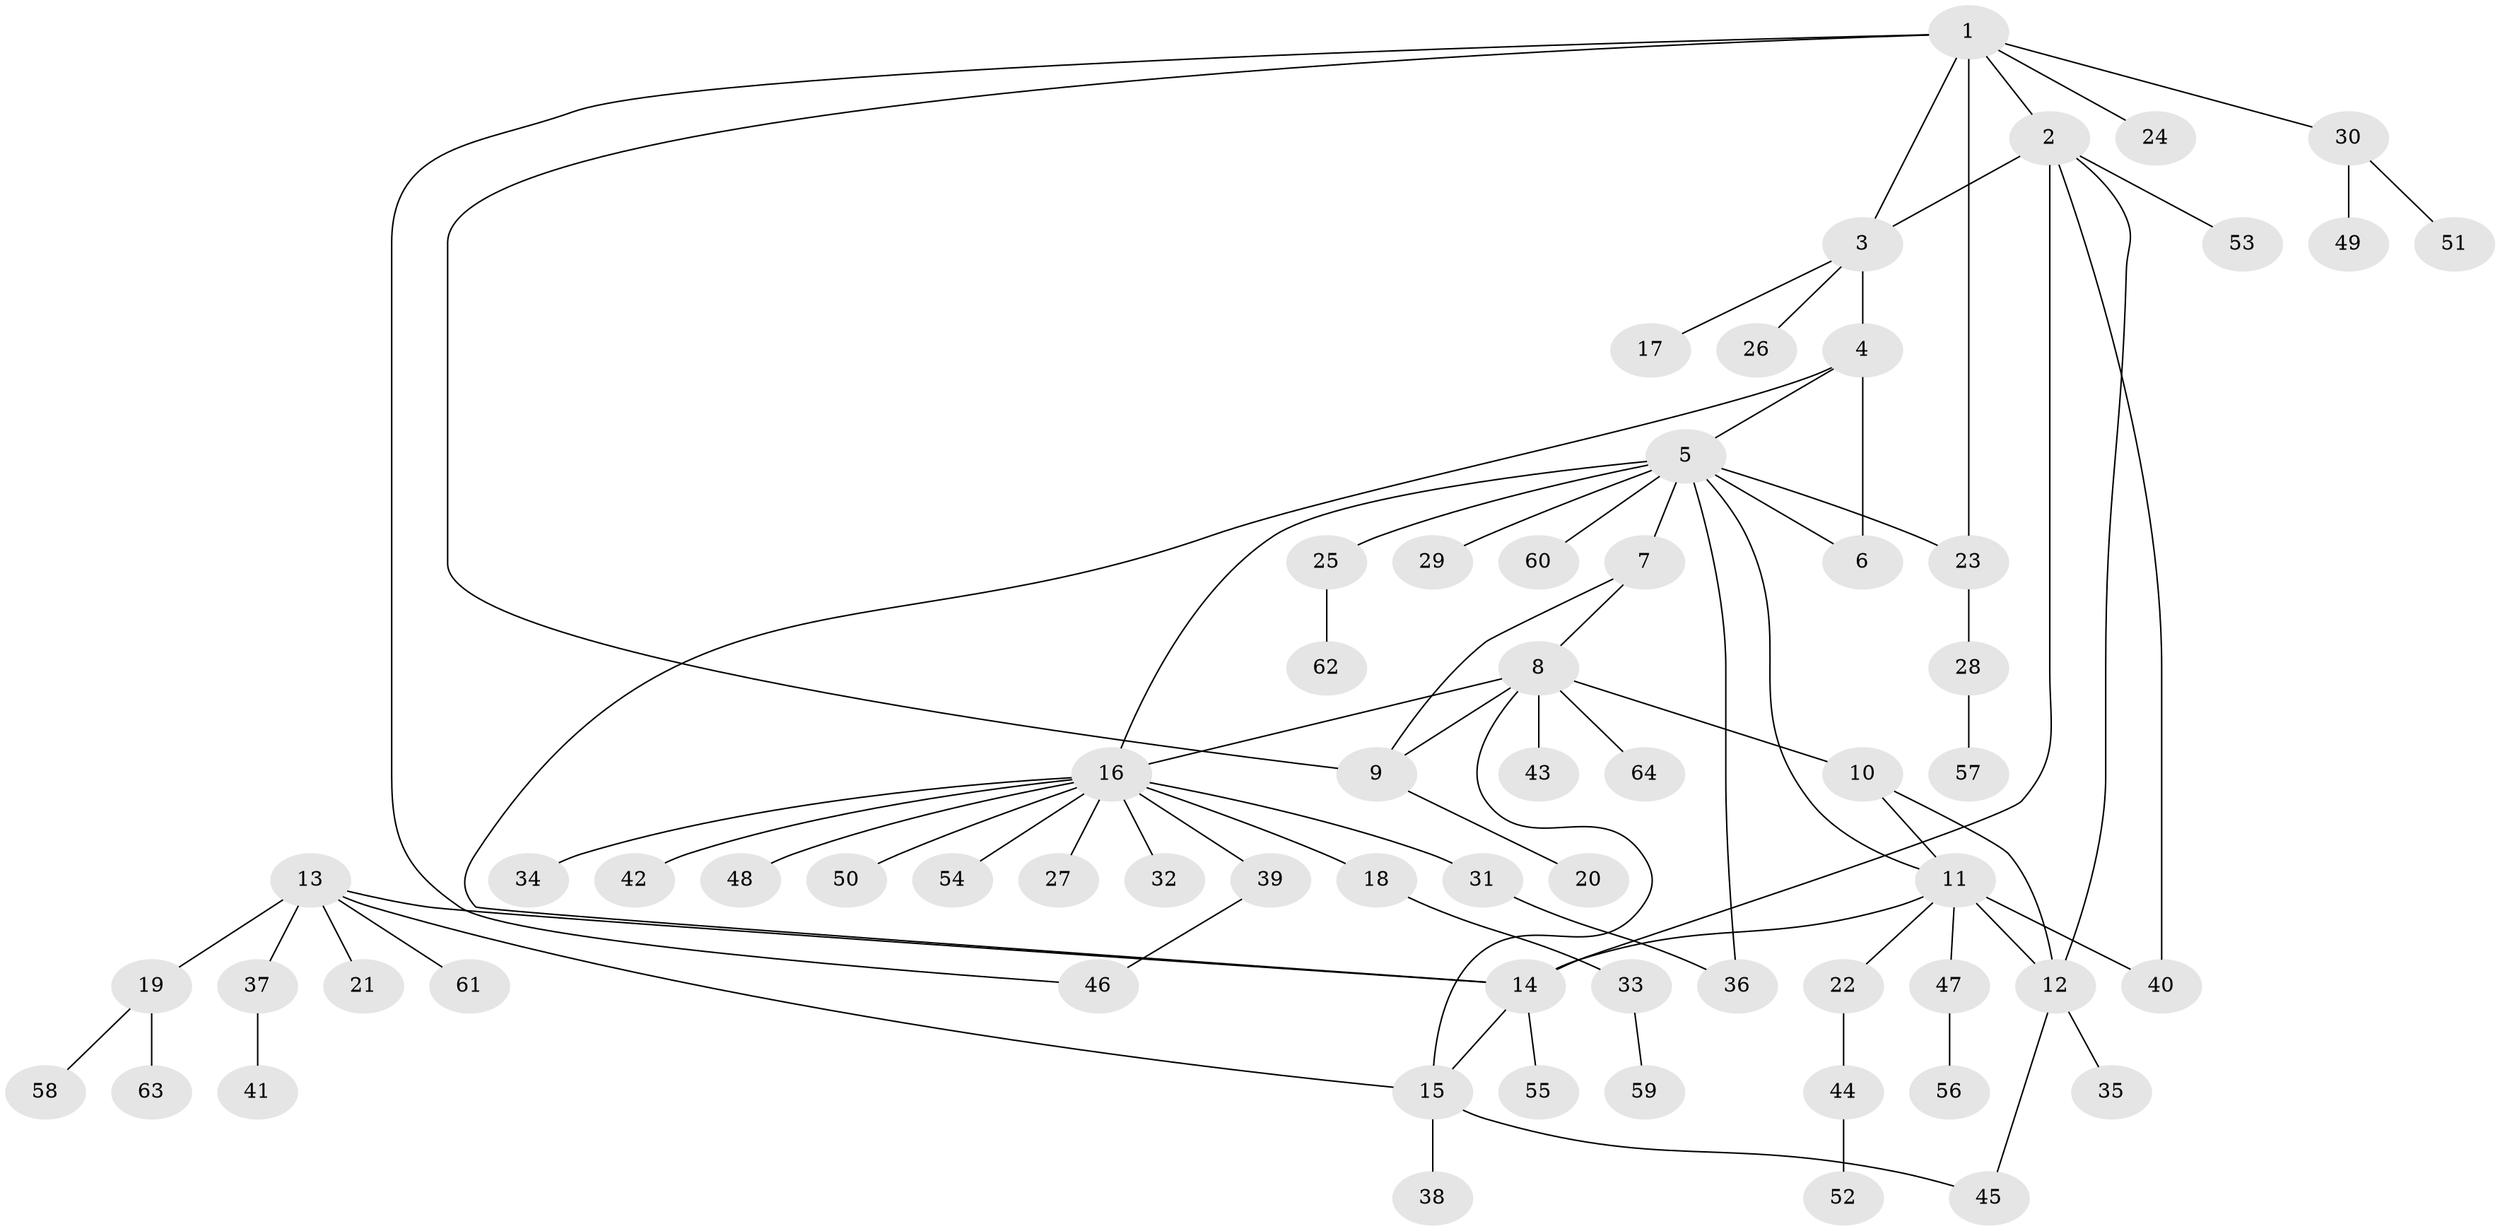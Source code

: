 // coarse degree distribution, {7: 0.044444444444444446, 6: 0.06666666666666667, 4: 0.044444444444444446, 3: 0.06666666666666667, 10: 0.022222222222222223, 8: 0.022222222222222223, 11: 0.022222222222222223, 1: 0.5777777777777777, 2: 0.13333333333333333}
// Generated by graph-tools (version 1.1) at 2025/42/03/06/25 10:42:11]
// undirected, 64 vertices, 80 edges
graph export_dot {
graph [start="1"]
  node [color=gray90,style=filled];
  1;
  2;
  3;
  4;
  5;
  6;
  7;
  8;
  9;
  10;
  11;
  12;
  13;
  14;
  15;
  16;
  17;
  18;
  19;
  20;
  21;
  22;
  23;
  24;
  25;
  26;
  27;
  28;
  29;
  30;
  31;
  32;
  33;
  34;
  35;
  36;
  37;
  38;
  39;
  40;
  41;
  42;
  43;
  44;
  45;
  46;
  47;
  48;
  49;
  50;
  51;
  52;
  53;
  54;
  55;
  56;
  57;
  58;
  59;
  60;
  61;
  62;
  63;
  64;
  1 -- 2;
  1 -- 3;
  1 -- 9;
  1 -- 23;
  1 -- 24;
  1 -- 30;
  1 -- 46;
  2 -- 3;
  2 -- 12;
  2 -- 14;
  2 -- 40;
  2 -- 53;
  3 -- 4;
  3 -- 17;
  3 -- 26;
  4 -- 5;
  4 -- 6;
  4 -- 14;
  5 -- 6;
  5 -- 7;
  5 -- 11;
  5 -- 16;
  5 -- 23;
  5 -- 25;
  5 -- 29;
  5 -- 36;
  5 -- 60;
  7 -- 8;
  7 -- 9;
  8 -- 9;
  8 -- 10;
  8 -- 15;
  8 -- 16;
  8 -- 43;
  8 -- 64;
  9 -- 20;
  10 -- 11;
  10 -- 12;
  11 -- 12;
  11 -- 14;
  11 -- 22;
  11 -- 40;
  11 -- 47;
  12 -- 35;
  12 -- 45;
  13 -- 14;
  13 -- 15;
  13 -- 19;
  13 -- 21;
  13 -- 37;
  13 -- 61;
  14 -- 15;
  14 -- 55;
  15 -- 38;
  15 -- 45;
  16 -- 18;
  16 -- 27;
  16 -- 31;
  16 -- 32;
  16 -- 34;
  16 -- 39;
  16 -- 42;
  16 -- 48;
  16 -- 50;
  16 -- 54;
  18 -- 33;
  19 -- 58;
  19 -- 63;
  22 -- 44;
  23 -- 28;
  25 -- 62;
  28 -- 57;
  30 -- 49;
  30 -- 51;
  31 -- 36;
  33 -- 59;
  37 -- 41;
  39 -- 46;
  44 -- 52;
  47 -- 56;
}

